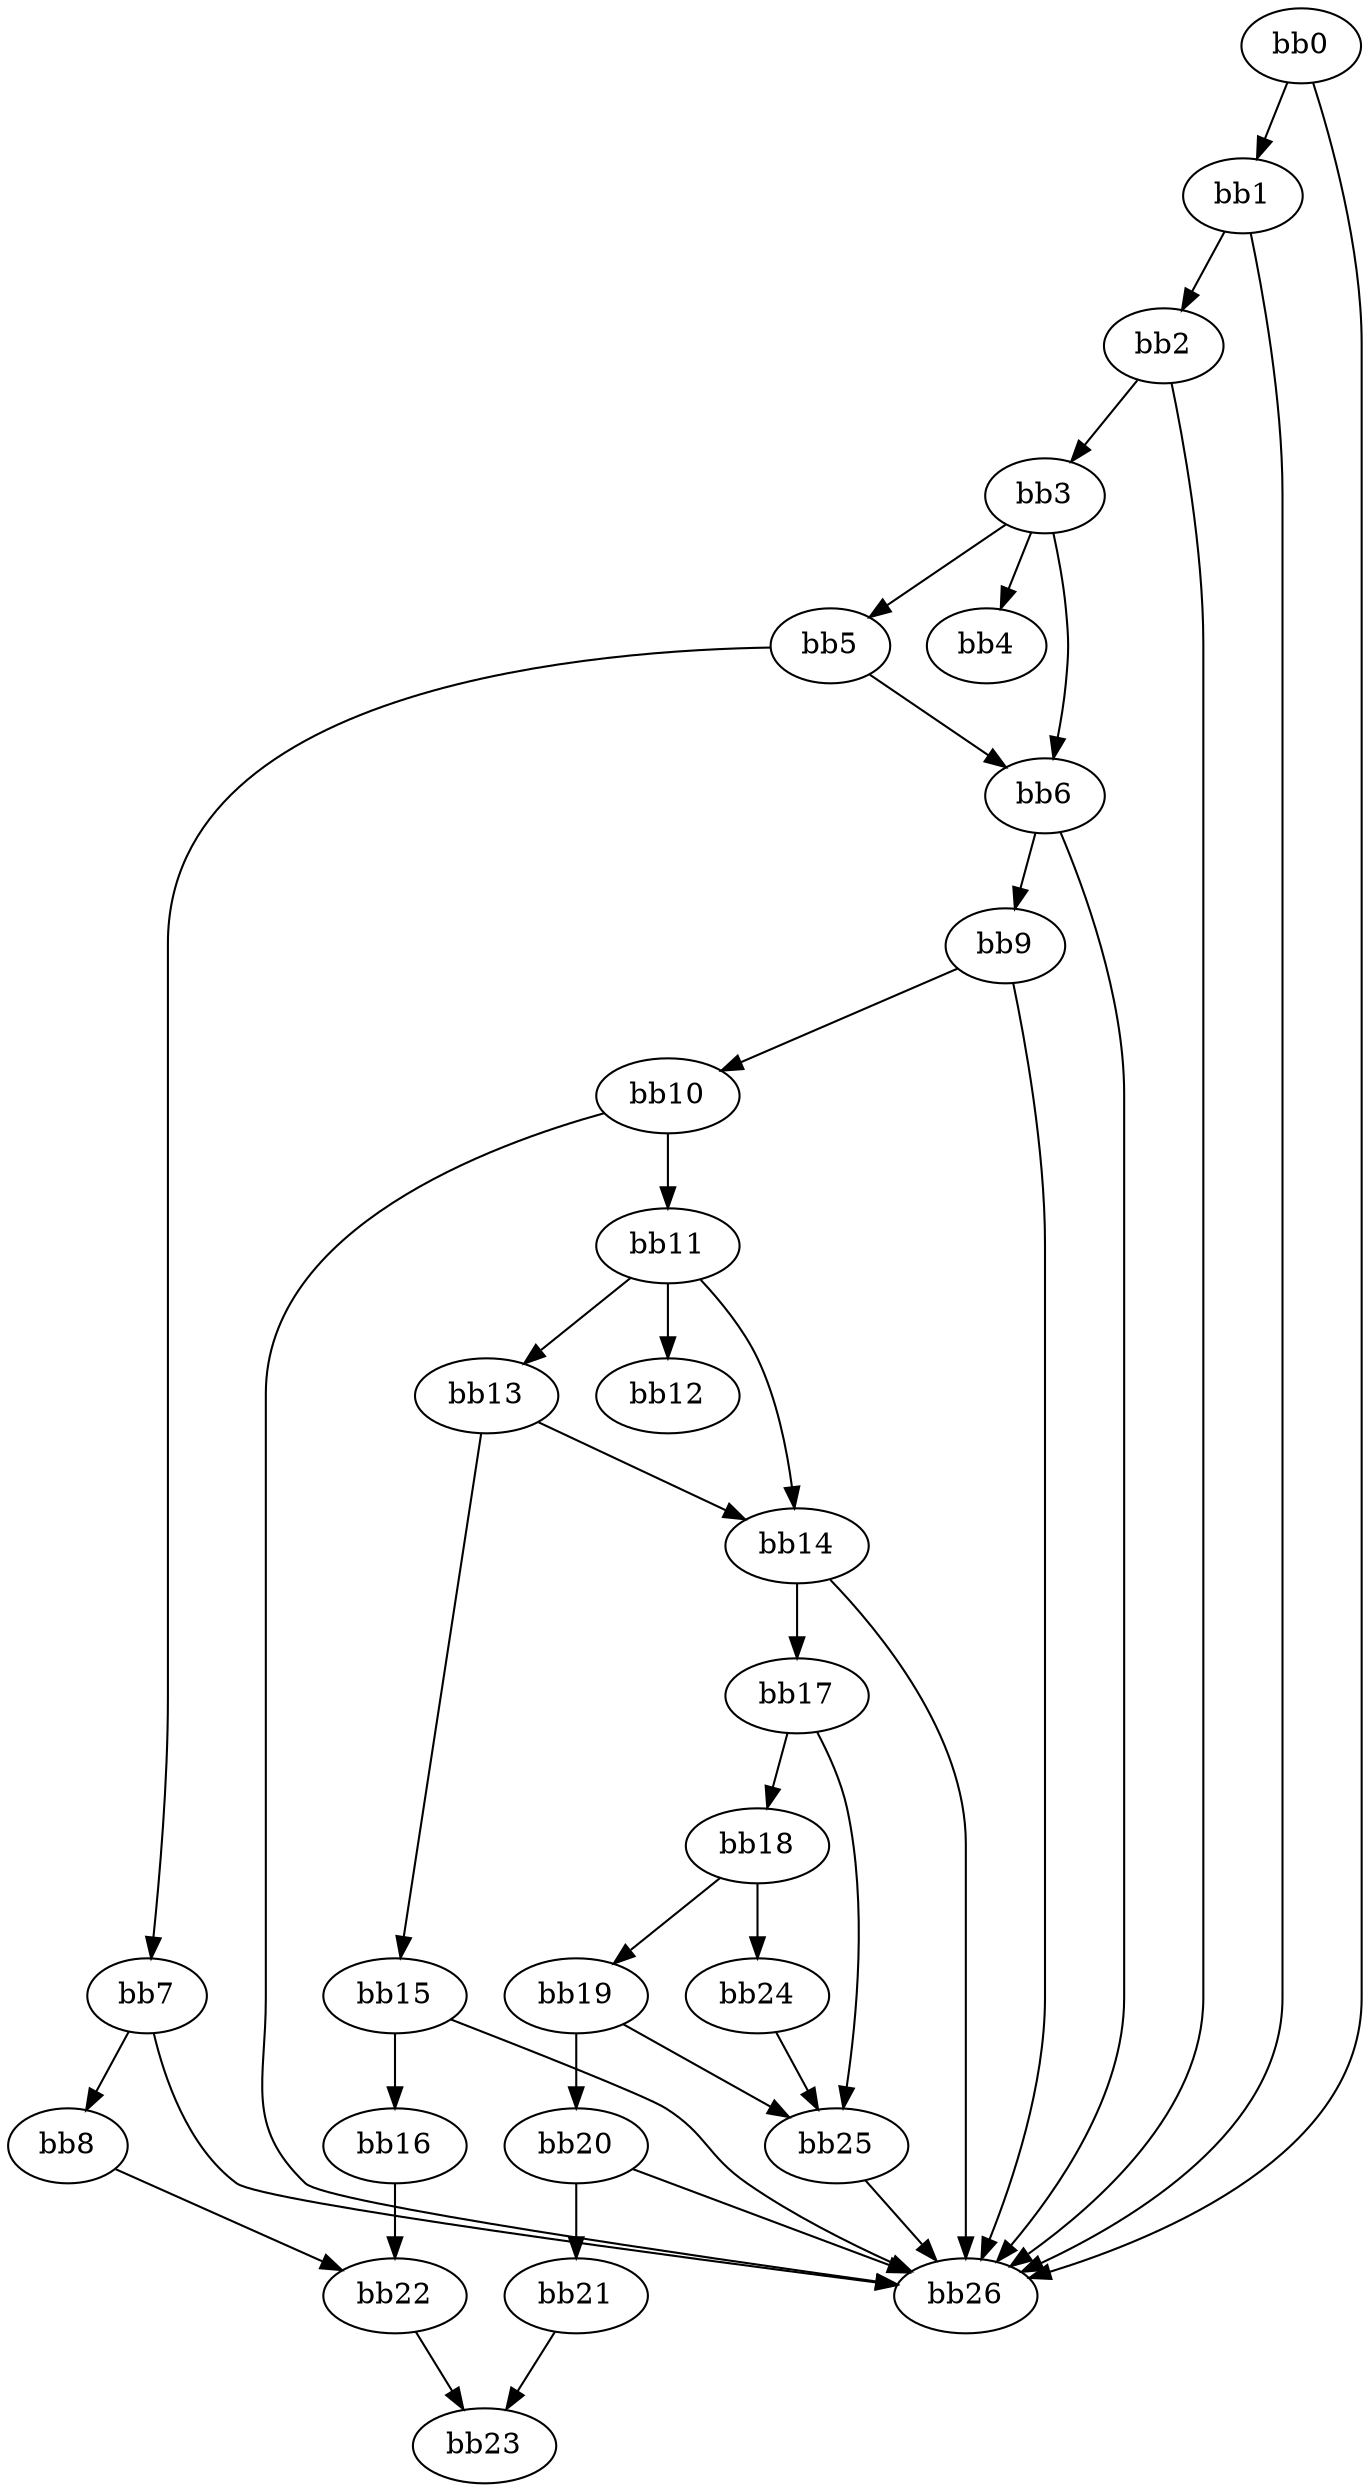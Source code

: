 digraph {
    0 [ label = "bb0\l" ]
    1 [ label = "bb1\l" ]
    2 [ label = "bb2\l" ]
    3 [ label = "bb3\l" ]
    4 [ label = "bb4\l" ]
    5 [ label = "bb5\l" ]
    6 [ label = "bb6\l" ]
    7 [ label = "bb7\l" ]
    8 [ label = "bb8\l" ]
    9 [ label = "bb9\l" ]
    10 [ label = "bb10\l" ]
    11 [ label = "bb11\l" ]
    12 [ label = "bb12\l" ]
    13 [ label = "bb13\l" ]
    14 [ label = "bb14\l" ]
    15 [ label = "bb15\l" ]
    16 [ label = "bb16\l" ]
    17 [ label = "bb17\l" ]
    18 [ label = "bb18\l" ]
    19 [ label = "bb19\l" ]
    20 [ label = "bb20\l" ]
    21 [ label = "bb21\l" ]
    22 [ label = "bb22\l" ]
    23 [ label = "bb23\l" ]
    24 [ label = "bb24\l" ]
    25 [ label = "bb25\l" ]
    26 [ label = "bb26\l" ]
    0 -> 1 [ ]
    0 -> 26 [ ]
    1 -> 2 [ ]
    1 -> 26 [ ]
    2 -> 3 [ ]
    2 -> 26 [ ]
    3 -> 4 [ ]
    3 -> 5 [ ]
    3 -> 6 [ ]
    5 -> 6 [ ]
    5 -> 7 [ ]
    6 -> 9 [ ]
    6 -> 26 [ ]
    7 -> 8 [ ]
    7 -> 26 [ ]
    8 -> 22 [ ]
    9 -> 10 [ ]
    9 -> 26 [ ]
    10 -> 11 [ ]
    10 -> 26 [ ]
    11 -> 12 [ ]
    11 -> 13 [ ]
    11 -> 14 [ ]
    13 -> 14 [ ]
    13 -> 15 [ ]
    14 -> 17 [ ]
    14 -> 26 [ ]
    15 -> 16 [ ]
    15 -> 26 [ ]
    16 -> 22 [ ]
    17 -> 18 [ ]
    17 -> 25 [ ]
    18 -> 19 [ ]
    18 -> 24 [ ]
    19 -> 20 [ ]
    19 -> 25 [ ]
    20 -> 21 [ ]
    20 -> 26 [ ]
    21 -> 23 [ ]
    22 -> 23 [ ]
    24 -> 25 [ ]
    25 -> 26 [ ]
}

